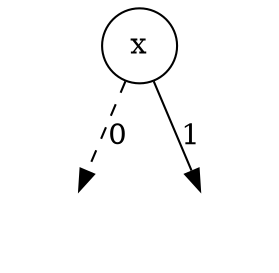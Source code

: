 digraph G {

x [label=x, shape=circle]
y [style=invis]
z [style=invis]

x->y [label=0, style=dashed]
x->z [label=1, style=solid]
}
